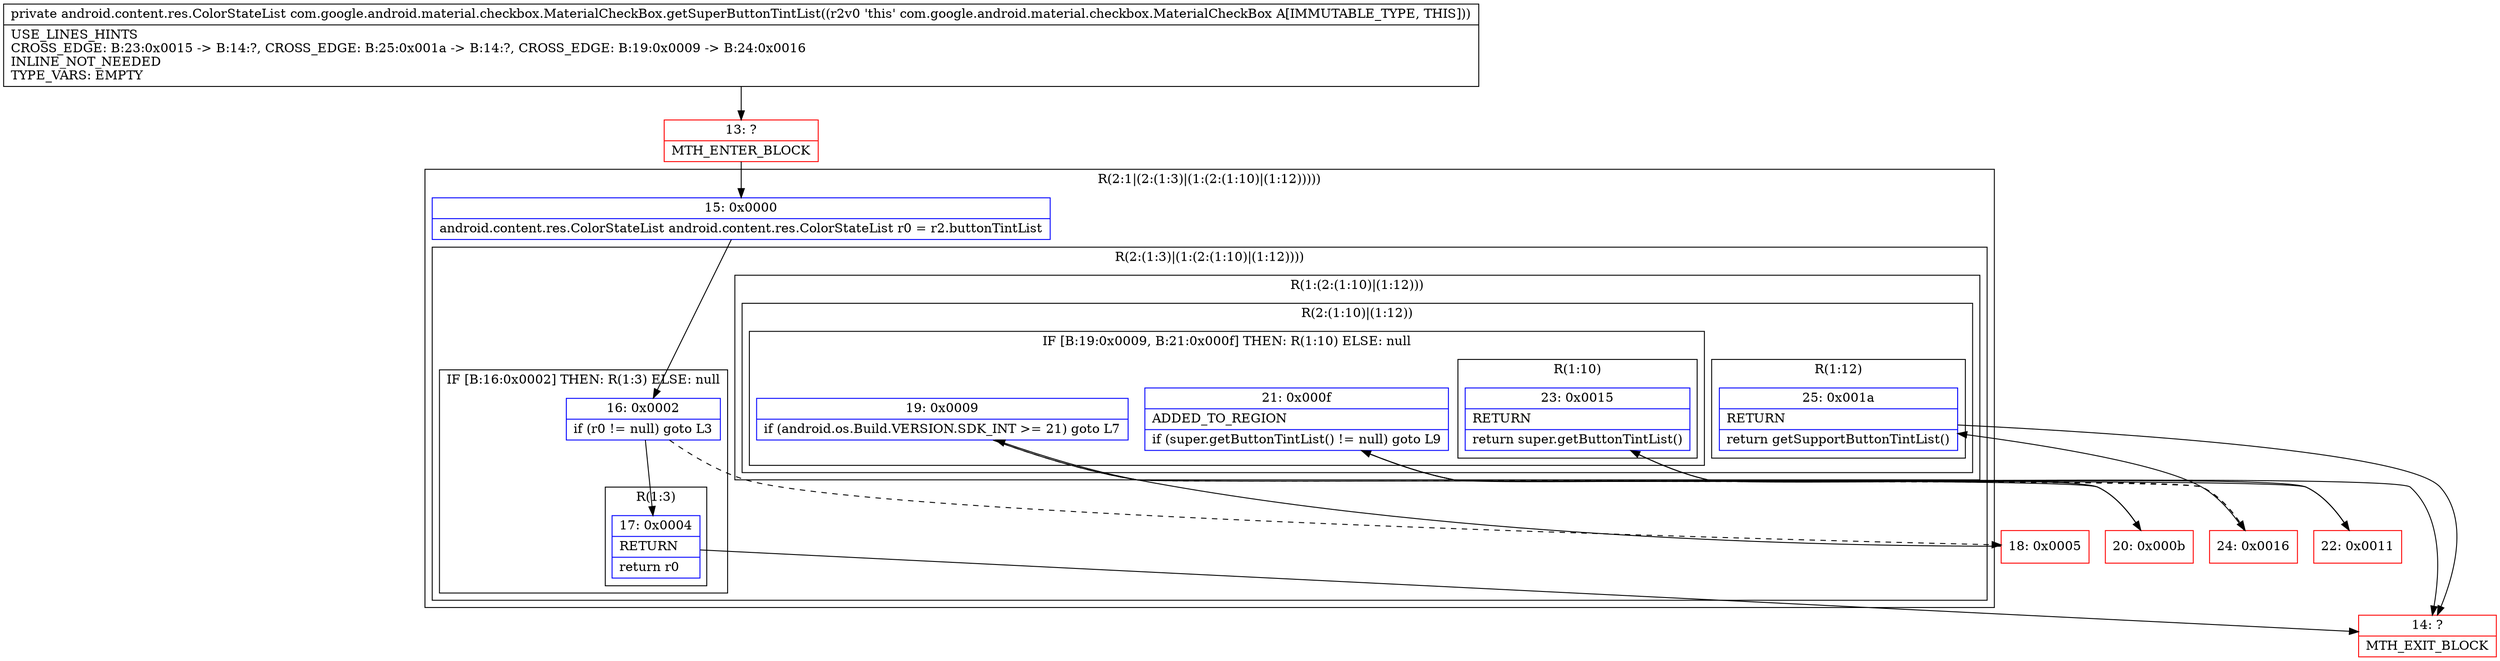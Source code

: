 digraph "CFG forcom.google.android.material.checkbox.MaterialCheckBox.getSuperButtonTintList()Landroid\/content\/res\/ColorStateList;" {
subgraph cluster_Region_1298631866 {
label = "R(2:1|(2:(1:3)|(1:(2:(1:10)|(1:12)))))";
node [shape=record,color=blue];
Node_15 [shape=record,label="{15\:\ 0x0000|android.content.res.ColorStateList android.content.res.ColorStateList r0 = r2.buttonTintList\l}"];
subgraph cluster_Region_544109201 {
label = "R(2:(1:3)|(1:(2:(1:10)|(1:12))))";
node [shape=record,color=blue];
subgraph cluster_IfRegion_1022579458 {
label = "IF [B:16:0x0002] THEN: R(1:3) ELSE: null";
node [shape=record,color=blue];
Node_16 [shape=record,label="{16\:\ 0x0002|if (r0 != null) goto L3\l}"];
subgraph cluster_Region_913588001 {
label = "R(1:3)";
node [shape=record,color=blue];
Node_17 [shape=record,label="{17\:\ 0x0004|RETURN\l|return r0\l}"];
}
}
subgraph cluster_Region_2087634197 {
label = "R(1:(2:(1:10)|(1:12)))";
node [shape=record,color=blue];
subgraph cluster_Region_1436841701 {
label = "R(2:(1:10)|(1:12))";
node [shape=record,color=blue];
subgraph cluster_IfRegion_1604917768 {
label = "IF [B:19:0x0009, B:21:0x000f] THEN: R(1:10) ELSE: null";
node [shape=record,color=blue];
Node_19 [shape=record,label="{19\:\ 0x0009|if (android.os.Build.VERSION.SDK_INT \>= 21) goto L7\l}"];
Node_21 [shape=record,label="{21\:\ 0x000f|ADDED_TO_REGION\l|if (super.getButtonTintList() != null) goto L9\l}"];
subgraph cluster_Region_201331094 {
label = "R(1:10)";
node [shape=record,color=blue];
Node_23 [shape=record,label="{23\:\ 0x0015|RETURN\l|return super.getButtonTintList()\l}"];
}
}
subgraph cluster_Region_114047854 {
label = "R(1:12)";
node [shape=record,color=blue];
Node_25 [shape=record,label="{25\:\ 0x001a|RETURN\l|return getSupportButtonTintList()\l}"];
}
}
}
}
}
Node_13 [shape=record,color=red,label="{13\:\ ?|MTH_ENTER_BLOCK\l}"];
Node_14 [shape=record,color=red,label="{14\:\ ?|MTH_EXIT_BLOCK\l}"];
Node_18 [shape=record,color=red,label="{18\:\ 0x0005}"];
Node_20 [shape=record,color=red,label="{20\:\ 0x000b}"];
Node_22 [shape=record,color=red,label="{22\:\ 0x0011}"];
Node_24 [shape=record,color=red,label="{24\:\ 0x0016}"];
MethodNode[shape=record,label="{private android.content.res.ColorStateList com.google.android.material.checkbox.MaterialCheckBox.getSuperButtonTintList((r2v0 'this' com.google.android.material.checkbox.MaterialCheckBox A[IMMUTABLE_TYPE, THIS]))  | USE_LINES_HINTS\lCROSS_EDGE: B:23:0x0015 \-\> B:14:?, CROSS_EDGE: B:25:0x001a \-\> B:14:?, CROSS_EDGE: B:19:0x0009 \-\> B:24:0x0016\lINLINE_NOT_NEEDED\lTYPE_VARS: EMPTY\l}"];
MethodNode -> Node_13;Node_15 -> Node_16;
Node_16 -> Node_17;
Node_16 -> Node_18[style=dashed];
Node_17 -> Node_14;
Node_19 -> Node_20;
Node_19 -> Node_24[style=dashed];
Node_21 -> Node_22;
Node_21 -> Node_24[style=dashed];
Node_23 -> Node_14;
Node_25 -> Node_14;
Node_13 -> Node_15;
Node_18 -> Node_19;
Node_20 -> Node_21;
Node_22 -> Node_23;
Node_24 -> Node_25;
}

